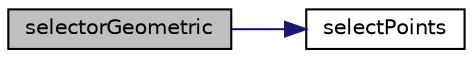 digraph "selectorGeometric"
{
 // LATEX_PDF_SIZE
  edge [fontname="Helvetica",fontsize="10",labelfontname="Helvetica",labelfontsize="10"];
  node [fontname="Helvetica",fontsize="10",shape=record];
  rankdir="LR";
  Node1 [label="selectorGeometric",height=0.2,width=0.4,color="black", fillcolor="grey75", style="filled", fontcolor="black",tooltip=" "];
  Node1 -> Node2 [color="midnightblue",fontsize="10",style="solid",fontname="Helvetica"];
  Node2 [label="selectPoints",height=0.2,width=0.4,color="black", fillcolor="white", style="filled",URL="$classpFlow_1_1selectorGeometric.html#ace275ba4da4c9f5ae7e99bd5ce4704d4",tooltip=" "];
}
